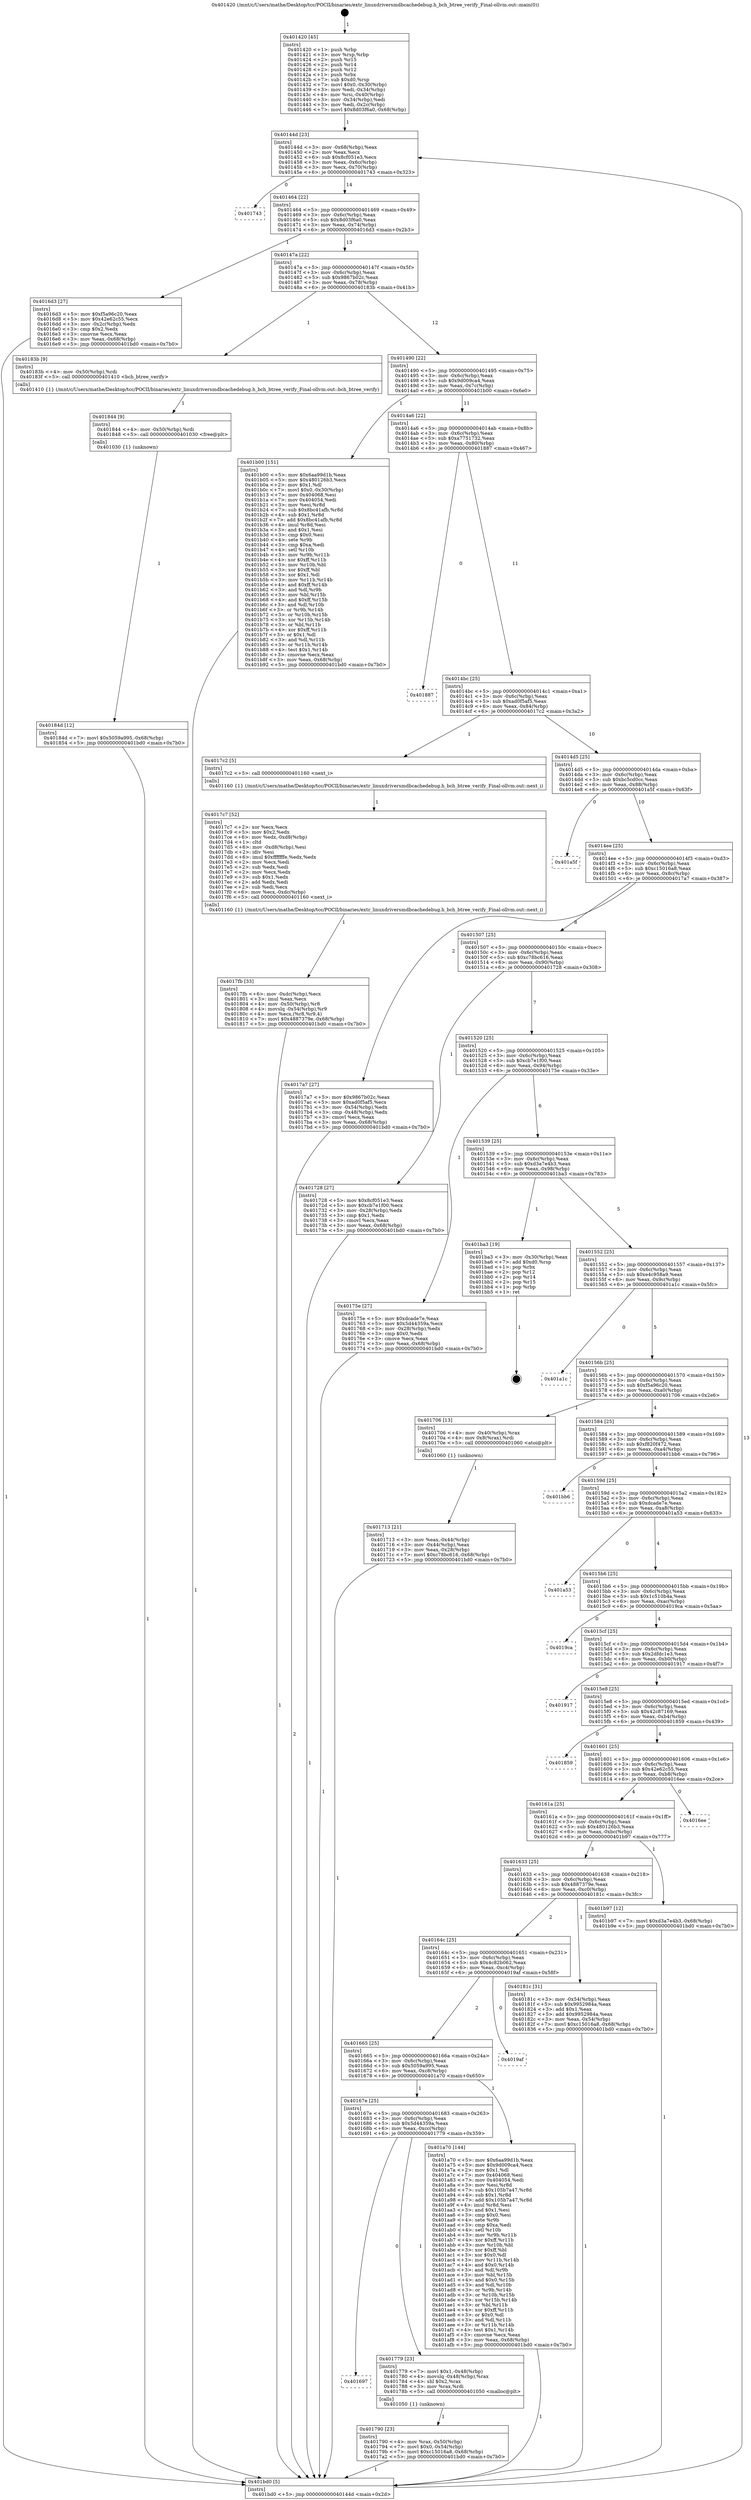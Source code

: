 digraph "0x401420" {
  label = "0x401420 (/mnt/c/Users/mathe/Desktop/tcc/POCII/binaries/extr_linuxdriversmdbcachedebug.h_bch_btree_verify_Final-ollvm.out::main(0))"
  labelloc = "t"
  node[shape=record]

  Entry [label="",width=0.3,height=0.3,shape=circle,fillcolor=black,style=filled]
  "0x40144d" [label="{
     0x40144d [23]\l
     | [instrs]\l
     &nbsp;&nbsp;0x40144d \<+3\>: mov -0x68(%rbp),%eax\l
     &nbsp;&nbsp;0x401450 \<+2\>: mov %eax,%ecx\l
     &nbsp;&nbsp;0x401452 \<+6\>: sub $0x8cf051e3,%ecx\l
     &nbsp;&nbsp;0x401458 \<+3\>: mov %eax,-0x6c(%rbp)\l
     &nbsp;&nbsp;0x40145b \<+3\>: mov %ecx,-0x70(%rbp)\l
     &nbsp;&nbsp;0x40145e \<+6\>: je 0000000000401743 \<main+0x323\>\l
  }"]
  "0x401743" [label="{
     0x401743\l
  }", style=dashed]
  "0x401464" [label="{
     0x401464 [22]\l
     | [instrs]\l
     &nbsp;&nbsp;0x401464 \<+5\>: jmp 0000000000401469 \<main+0x49\>\l
     &nbsp;&nbsp;0x401469 \<+3\>: mov -0x6c(%rbp),%eax\l
     &nbsp;&nbsp;0x40146c \<+5\>: sub $0x8d03f6a0,%eax\l
     &nbsp;&nbsp;0x401471 \<+3\>: mov %eax,-0x74(%rbp)\l
     &nbsp;&nbsp;0x401474 \<+6\>: je 00000000004016d3 \<main+0x2b3\>\l
  }"]
  Exit [label="",width=0.3,height=0.3,shape=circle,fillcolor=black,style=filled,peripheries=2]
  "0x4016d3" [label="{
     0x4016d3 [27]\l
     | [instrs]\l
     &nbsp;&nbsp;0x4016d3 \<+5\>: mov $0xf5a96c20,%eax\l
     &nbsp;&nbsp;0x4016d8 \<+5\>: mov $0x42e62c55,%ecx\l
     &nbsp;&nbsp;0x4016dd \<+3\>: mov -0x2c(%rbp),%edx\l
     &nbsp;&nbsp;0x4016e0 \<+3\>: cmp $0x2,%edx\l
     &nbsp;&nbsp;0x4016e3 \<+3\>: cmovne %ecx,%eax\l
     &nbsp;&nbsp;0x4016e6 \<+3\>: mov %eax,-0x68(%rbp)\l
     &nbsp;&nbsp;0x4016e9 \<+5\>: jmp 0000000000401bd0 \<main+0x7b0\>\l
  }"]
  "0x40147a" [label="{
     0x40147a [22]\l
     | [instrs]\l
     &nbsp;&nbsp;0x40147a \<+5\>: jmp 000000000040147f \<main+0x5f\>\l
     &nbsp;&nbsp;0x40147f \<+3\>: mov -0x6c(%rbp),%eax\l
     &nbsp;&nbsp;0x401482 \<+5\>: sub $0x9867b02c,%eax\l
     &nbsp;&nbsp;0x401487 \<+3\>: mov %eax,-0x78(%rbp)\l
     &nbsp;&nbsp;0x40148a \<+6\>: je 000000000040183b \<main+0x41b\>\l
  }"]
  "0x401bd0" [label="{
     0x401bd0 [5]\l
     | [instrs]\l
     &nbsp;&nbsp;0x401bd0 \<+5\>: jmp 000000000040144d \<main+0x2d\>\l
  }"]
  "0x401420" [label="{
     0x401420 [45]\l
     | [instrs]\l
     &nbsp;&nbsp;0x401420 \<+1\>: push %rbp\l
     &nbsp;&nbsp;0x401421 \<+3\>: mov %rsp,%rbp\l
     &nbsp;&nbsp;0x401424 \<+2\>: push %r15\l
     &nbsp;&nbsp;0x401426 \<+2\>: push %r14\l
     &nbsp;&nbsp;0x401428 \<+2\>: push %r12\l
     &nbsp;&nbsp;0x40142a \<+1\>: push %rbx\l
     &nbsp;&nbsp;0x40142b \<+7\>: sub $0xd0,%rsp\l
     &nbsp;&nbsp;0x401432 \<+7\>: movl $0x0,-0x30(%rbp)\l
     &nbsp;&nbsp;0x401439 \<+3\>: mov %edi,-0x34(%rbp)\l
     &nbsp;&nbsp;0x40143c \<+4\>: mov %rsi,-0x40(%rbp)\l
     &nbsp;&nbsp;0x401440 \<+3\>: mov -0x34(%rbp),%edi\l
     &nbsp;&nbsp;0x401443 \<+3\>: mov %edi,-0x2c(%rbp)\l
     &nbsp;&nbsp;0x401446 \<+7\>: movl $0x8d03f6a0,-0x68(%rbp)\l
  }"]
  "0x40184d" [label="{
     0x40184d [12]\l
     | [instrs]\l
     &nbsp;&nbsp;0x40184d \<+7\>: movl $0x5059a995,-0x68(%rbp)\l
     &nbsp;&nbsp;0x401854 \<+5\>: jmp 0000000000401bd0 \<main+0x7b0\>\l
  }"]
  "0x40183b" [label="{
     0x40183b [9]\l
     | [instrs]\l
     &nbsp;&nbsp;0x40183b \<+4\>: mov -0x50(%rbp),%rdi\l
     &nbsp;&nbsp;0x40183f \<+5\>: call 0000000000401410 \<bch_btree_verify\>\l
     | [calls]\l
     &nbsp;&nbsp;0x401410 \{1\} (/mnt/c/Users/mathe/Desktop/tcc/POCII/binaries/extr_linuxdriversmdbcachedebug.h_bch_btree_verify_Final-ollvm.out::bch_btree_verify)\l
  }"]
  "0x401490" [label="{
     0x401490 [22]\l
     | [instrs]\l
     &nbsp;&nbsp;0x401490 \<+5\>: jmp 0000000000401495 \<main+0x75\>\l
     &nbsp;&nbsp;0x401495 \<+3\>: mov -0x6c(%rbp),%eax\l
     &nbsp;&nbsp;0x401498 \<+5\>: sub $0x9d009ca4,%eax\l
     &nbsp;&nbsp;0x40149d \<+3\>: mov %eax,-0x7c(%rbp)\l
     &nbsp;&nbsp;0x4014a0 \<+6\>: je 0000000000401b00 \<main+0x6e0\>\l
  }"]
  "0x401844" [label="{
     0x401844 [9]\l
     | [instrs]\l
     &nbsp;&nbsp;0x401844 \<+4\>: mov -0x50(%rbp),%rdi\l
     &nbsp;&nbsp;0x401848 \<+5\>: call 0000000000401030 \<free@plt\>\l
     | [calls]\l
     &nbsp;&nbsp;0x401030 \{1\} (unknown)\l
  }"]
  "0x401b00" [label="{
     0x401b00 [151]\l
     | [instrs]\l
     &nbsp;&nbsp;0x401b00 \<+5\>: mov $0x6aa99d1b,%eax\l
     &nbsp;&nbsp;0x401b05 \<+5\>: mov $0x480126b3,%ecx\l
     &nbsp;&nbsp;0x401b0a \<+2\>: mov $0x1,%dl\l
     &nbsp;&nbsp;0x401b0c \<+7\>: movl $0x0,-0x30(%rbp)\l
     &nbsp;&nbsp;0x401b13 \<+7\>: mov 0x404068,%esi\l
     &nbsp;&nbsp;0x401b1a \<+7\>: mov 0x404054,%edi\l
     &nbsp;&nbsp;0x401b21 \<+3\>: mov %esi,%r8d\l
     &nbsp;&nbsp;0x401b24 \<+7\>: sub $0x8bc41afb,%r8d\l
     &nbsp;&nbsp;0x401b2b \<+4\>: sub $0x1,%r8d\l
     &nbsp;&nbsp;0x401b2f \<+7\>: add $0x8bc41afb,%r8d\l
     &nbsp;&nbsp;0x401b36 \<+4\>: imul %r8d,%esi\l
     &nbsp;&nbsp;0x401b3a \<+3\>: and $0x1,%esi\l
     &nbsp;&nbsp;0x401b3d \<+3\>: cmp $0x0,%esi\l
     &nbsp;&nbsp;0x401b40 \<+4\>: sete %r9b\l
     &nbsp;&nbsp;0x401b44 \<+3\>: cmp $0xa,%edi\l
     &nbsp;&nbsp;0x401b47 \<+4\>: setl %r10b\l
     &nbsp;&nbsp;0x401b4b \<+3\>: mov %r9b,%r11b\l
     &nbsp;&nbsp;0x401b4e \<+4\>: xor $0xff,%r11b\l
     &nbsp;&nbsp;0x401b52 \<+3\>: mov %r10b,%bl\l
     &nbsp;&nbsp;0x401b55 \<+3\>: xor $0xff,%bl\l
     &nbsp;&nbsp;0x401b58 \<+3\>: xor $0x1,%dl\l
     &nbsp;&nbsp;0x401b5b \<+3\>: mov %r11b,%r14b\l
     &nbsp;&nbsp;0x401b5e \<+4\>: and $0xff,%r14b\l
     &nbsp;&nbsp;0x401b62 \<+3\>: and %dl,%r9b\l
     &nbsp;&nbsp;0x401b65 \<+3\>: mov %bl,%r15b\l
     &nbsp;&nbsp;0x401b68 \<+4\>: and $0xff,%r15b\l
     &nbsp;&nbsp;0x401b6c \<+3\>: and %dl,%r10b\l
     &nbsp;&nbsp;0x401b6f \<+3\>: or %r9b,%r14b\l
     &nbsp;&nbsp;0x401b72 \<+3\>: or %r10b,%r15b\l
     &nbsp;&nbsp;0x401b75 \<+3\>: xor %r15b,%r14b\l
     &nbsp;&nbsp;0x401b78 \<+3\>: or %bl,%r11b\l
     &nbsp;&nbsp;0x401b7b \<+4\>: xor $0xff,%r11b\l
     &nbsp;&nbsp;0x401b7f \<+3\>: or $0x1,%dl\l
     &nbsp;&nbsp;0x401b82 \<+3\>: and %dl,%r11b\l
     &nbsp;&nbsp;0x401b85 \<+3\>: or %r11b,%r14b\l
     &nbsp;&nbsp;0x401b88 \<+4\>: test $0x1,%r14b\l
     &nbsp;&nbsp;0x401b8c \<+3\>: cmovne %ecx,%eax\l
     &nbsp;&nbsp;0x401b8f \<+3\>: mov %eax,-0x68(%rbp)\l
     &nbsp;&nbsp;0x401b92 \<+5\>: jmp 0000000000401bd0 \<main+0x7b0\>\l
  }"]
  "0x4014a6" [label="{
     0x4014a6 [22]\l
     | [instrs]\l
     &nbsp;&nbsp;0x4014a6 \<+5\>: jmp 00000000004014ab \<main+0x8b\>\l
     &nbsp;&nbsp;0x4014ab \<+3\>: mov -0x6c(%rbp),%eax\l
     &nbsp;&nbsp;0x4014ae \<+5\>: sub $0xa7751732,%eax\l
     &nbsp;&nbsp;0x4014b3 \<+3\>: mov %eax,-0x80(%rbp)\l
     &nbsp;&nbsp;0x4014b6 \<+6\>: je 0000000000401887 \<main+0x467\>\l
  }"]
  "0x4017fb" [label="{
     0x4017fb [33]\l
     | [instrs]\l
     &nbsp;&nbsp;0x4017fb \<+6\>: mov -0xdc(%rbp),%ecx\l
     &nbsp;&nbsp;0x401801 \<+3\>: imul %eax,%ecx\l
     &nbsp;&nbsp;0x401804 \<+4\>: mov -0x50(%rbp),%r8\l
     &nbsp;&nbsp;0x401808 \<+4\>: movslq -0x54(%rbp),%r9\l
     &nbsp;&nbsp;0x40180c \<+4\>: mov %ecx,(%r8,%r9,4)\l
     &nbsp;&nbsp;0x401810 \<+7\>: movl $0x4887379e,-0x68(%rbp)\l
     &nbsp;&nbsp;0x401817 \<+5\>: jmp 0000000000401bd0 \<main+0x7b0\>\l
  }"]
  "0x401887" [label="{
     0x401887\l
  }", style=dashed]
  "0x4014bc" [label="{
     0x4014bc [25]\l
     | [instrs]\l
     &nbsp;&nbsp;0x4014bc \<+5\>: jmp 00000000004014c1 \<main+0xa1\>\l
     &nbsp;&nbsp;0x4014c1 \<+3\>: mov -0x6c(%rbp),%eax\l
     &nbsp;&nbsp;0x4014c4 \<+5\>: sub $0xad0f5af5,%eax\l
     &nbsp;&nbsp;0x4014c9 \<+6\>: mov %eax,-0x84(%rbp)\l
     &nbsp;&nbsp;0x4014cf \<+6\>: je 00000000004017c2 \<main+0x3a2\>\l
  }"]
  "0x4017c7" [label="{
     0x4017c7 [52]\l
     | [instrs]\l
     &nbsp;&nbsp;0x4017c7 \<+2\>: xor %ecx,%ecx\l
     &nbsp;&nbsp;0x4017c9 \<+5\>: mov $0x2,%edx\l
     &nbsp;&nbsp;0x4017ce \<+6\>: mov %edx,-0xd8(%rbp)\l
     &nbsp;&nbsp;0x4017d4 \<+1\>: cltd\l
     &nbsp;&nbsp;0x4017d5 \<+6\>: mov -0xd8(%rbp),%esi\l
     &nbsp;&nbsp;0x4017db \<+2\>: idiv %esi\l
     &nbsp;&nbsp;0x4017dd \<+6\>: imul $0xfffffffe,%edx,%edx\l
     &nbsp;&nbsp;0x4017e3 \<+2\>: mov %ecx,%edi\l
     &nbsp;&nbsp;0x4017e5 \<+2\>: sub %edx,%edi\l
     &nbsp;&nbsp;0x4017e7 \<+2\>: mov %ecx,%edx\l
     &nbsp;&nbsp;0x4017e9 \<+3\>: sub $0x1,%edx\l
     &nbsp;&nbsp;0x4017ec \<+2\>: add %edx,%edi\l
     &nbsp;&nbsp;0x4017ee \<+2\>: sub %edi,%ecx\l
     &nbsp;&nbsp;0x4017f0 \<+6\>: mov %ecx,-0xdc(%rbp)\l
     &nbsp;&nbsp;0x4017f6 \<+5\>: call 0000000000401160 \<next_i\>\l
     | [calls]\l
     &nbsp;&nbsp;0x401160 \{1\} (/mnt/c/Users/mathe/Desktop/tcc/POCII/binaries/extr_linuxdriversmdbcachedebug.h_bch_btree_verify_Final-ollvm.out::next_i)\l
  }"]
  "0x4017c2" [label="{
     0x4017c2 [5]\l
     | [instrs]\l
     &nbsp;&nbsp;0x4017c2 \<+5\>: call 0000000000401160 \<next_i\>\l
     | [calls]\l
     &nbsp;&nbsp;0x401160 \{1\} (/mnt/c/Users/mathe/Desktop/tcc/POCII/binaries/extr_linuxdriversmdbcachedebug.h_bch_btree_verify_Final-ollvm.out::next_i)\l
  }"]
  "0x4014d5" [label="{
     0x4014d5 [25]\l
     | [instrs]\l
     &nbsp;&nbsp;0x4014d5 \<+5\>: jmp 00000000004014da \<main+0xba\>\l
     &nbsp;&nbsp;0x4014da \<+3\>: mov -0x6c(%rbp),%eax\l
     &nbsp;&nbsp;0x4014dd \<+5\>: sub $0xbc5cd0cc,%eax\l
     &nbsp;&nbsp;0x4014e2 \<+6\>: mov %eax,-0x88(%rbp)\l
     &nbsp;&nbsp;0x4014e8 \<+6\>: je 0000000000401a5f \<main+0x63f\>\l
  }"]
  "0x401790" [label="{
     0x401790 [23]\l
     | [instrs]\l
     &nbsp;&nbsp;0x401790 \<+4\>: mov %rax,-0x50(%rbp)\l
     &nbsp;&nbsp;0x401794 \<+7\>: movl $0x0,-0x54(%rbp)\l
     &nbsp;&nbsp;0x40179b \<+7\>: movl $0xc15016a8,-0x68(%rbp)\l
     &nbsp;&nbsp;0x4017a2 \<+5\>: jmp 0000000000401bd0 \<main+0x7b0\>\l
  }"]
  "0x401a5f" [label="{
     0x401a5f\l
  }", style=dashed]
  "0x4014ee" [label="{
     0x4014ee [25]\l
     | [instrs]\l
     &nbsp;&nbsp;0x4014ee \<+5\>: jmp 00000000004014f3 \<main+0xd3\>\l
     &nbsp;&nbsp;0x4014f3 \<+3\>: mov -0x6c(%rbp),%eax\l
     &nbsp;&nbsp;0x4014f6 \<+5\>: sub $0xc15016a8,%eax\l
     &nbsp;&nbsp;0x4014fb \<+6\>: mov %eax,-0x8c(%rbp)\l
     &nbsp;&nbsp;0x401501 \<+6\>: je 00000000004017a7 \<main+0x387\>\l
  }"]
  "0x401697" [label="{
     0x401697\l
  }", style=dashed]
  "0x4017a7" [label="{
     0x4017a7 [27]\l
     | [instrs]\l
     &nbsp;&nbsp;0x4017a7 \<+5\>: mov $0x9867b02c,%eax\l
     &nbsp;&nbsp;0x4017ac \<+5\>: mov $0xad0f5af5,%ecx\l
     &nbsp;&nbsp;0x4017b1 \<+3\>: mov -0x54(%rbp),%edx\l
     &nbsp;&nbsp;0x4017b4 \<+3\>: cmp -0x48(%rbp),%edx\l
     &nbsp;&nbsp;0x4017b7 \<+3\>: cmovl %ecx,%eax\l
     &nbsp;&nbsp;0x4017ba \<+3\>: mov %eax,-0x68(%rbp)\l
     &nbsp;&nbsp;0x4017bd \<+5\>: jmp 0000000000401bd0 \<main+0x7b0\>\l
  }"]
  "0x401507" [label="{
     0x401507 [25]\l
     | [instrs]\l
     &nbsp;&nbsp;0x401507 \<+5\>: jmp 000000000040150c \<main+0xec\>\l
     &nbsp;&nbsp;0x40150c \<+3\>: mov -0x6c(%rbp),%eax\l
     &nbsp;&nbsp;0x40150f \<+5\>: sub $0xc78bc616,%eax\l
     &nbsp;&nbsp;0x401514 \<+6\>: mov %eax,-0x90(%rbp)\l
     &nbsp;&nbsp;0x40151a \<+6\>: je 0000000000401728 \<main+0x308\>\l
  }"]
  "0x401779" [label="{
     0x401779 [23]\l
     | [instrs]\l
     &nbsp;&nbsp;0x401779 \<+7\>: movl $0x1,-0x48(%rbp)\l
     &nbsp;&nbsp;0x401780 \<+4\>: movslq -0x48(%rbp),%rax\l
     &nbsp;&nbsp;0x401784 \<+4\>: shl $0x2,%rax\l
     &nbsp;&nbsp;0x401788 \<+3\>: mov %rax,%rdi\l
     &nbsp;&nbsp;0x40178b \<+5\>: call 0000000000401050 \<malloc@plt\>\l
     | [calls]\l
     &nbsp;&nbsp;0x401050 \{1\} (unknown)\l
  }"]
  "0x401728" [label="{
     0x401728 [27]\l
     | [instrs]\l
     &nbsp;&nbsp;0x401728 \<+5\>: mov $0x8cf051e3,%eax\l
     &nbsp;&nbsp;0x40172d \<+5\>: mov $0xcb7e1f00,%ecx\l
     &nbsp;&nbsp;0x401732 \<+3\>: mov -0x28(%rbp),%edx\l
     &nbsp;&nbsp;0x401735 \<+3\>: cmp $0x1,%edx\l
     &nbsp;&nbsp;0x401738 \<+3\>: cmovl %ecx,%eax\l
     &nbsp;&nbsp;0x40173b \<+3\>: mov %eax,-0x68(%rbp)\l
     &nbsp;&nbsp;0x40173e \<+5\>: jmp 0000000000401bd0 \<main+0x7b0\>\l
  }"]
  "0x401520" [label="{
     0x401520 [25]\l
     | [instrs]\l
     &nbsp;&nbsp;0x401520 \<+5\>: jmp 0000000000401525 \<main+0x105\>\l
     &nbsp;&nbsp;0x401525 \<+3\>: mov -0x6c(%rbp),%eax\l
     &nbsp;&nbsp;0x401528 \<+5\>: sub $0xcb7e1f00,%eax\l
     &nbsp;&nbsp;0x40152d \<+6\>: mov %eax,-0x94(%rbp)\l
     &nbsp;&nbsp;0x401533 \<+6\>: je 000000000040175e \<main+0x33e\>\l
  }"]
  "0x40167e" [label="{
     0x40167e [25]\l
     | [instrs]\l
     &nbsp;&nbsp;0x40167e \<+5\>: jmp 0000000000401683 \<main+0x263\>\l
     &nbsp;&nbsp;0x401683 \<+3\>: mov -0x6c(%rbp),%eax\l
     &nbsp;&nbsp;0x401686 \<+5\>: sub $0x5d44359a,%eax\l
     &nbsp;&nbsp;0x40168b \<+6\>: mov %eax,-0xcc(%rbp)\l
     &nbsp;&nbsp;0x401691 \<+6\>: je 0000000000401779 \<main+0x359\>\l
  }"]
  "0x40175e" [label="{
     0x40175e [27]\l
     | [instrs]\l
     &nbsp;&nbsp;0x40175e \<+5\>: mov $0xdcade7e,%eax\l
     &nbsp;&nbsp;0x401763 \<+5\>: mov $0x5d44359a,%ecx\l
     &nbsp;&nbsp;0x401768 \<+3\>: mov -0x28(%rbp),%edx\l
     &nbsp;&nbsp;0x40176b \<+3\>: cmp $0x0,%edx\l
     &nbsp;&nbsp;0x40176e \<+3\>: cmove %ecx,%eax\l
     &nbsp;&nbsp;0x401771 \<+3\>: mov %eax,-0x68(%rbp)\l
     &nbsp;&nbsp;0x401774 \<+5\>: jmp 0000000000401bd0 \<main+0x7b0\>\l
  }"]
  "0x401539" [label="{
     0x401539 [25]\l
     | [instrs]\l
     &nbsp;&nbsp;0x401539 \<+5\>: jmp 000000000040153e \<main+0x11e\>\l
     &nbsp;&nbsp;0x40153e \<+3\>: mov -0x6c(%rbp),%eax\l
     &nbsp;&nbsp;0x401541 \<+5\>: sub $0xd3a7e4b3,%eax\l
     &nbsp;&nbsp;0x401546 \<+6\>: mov %eax,-0x98(%rbp)\l
     &nbsp;&nbsp;0x40154c \<+6\>: je 0000000000401ba3 \<main+0x783\>\l
  }"]
  "0x401a70" [label="{
     0x401a70 [144]\l
     | [instrs]\l
     &nbsp;&nbsp;0x401a70 \<+5\>: mov $0x6aa99d1b,%eax\l
     &nbsp;&nbsp;0x401a75 \<+5\>: mov $0x9d009ca4,%ecx\l
     &nbsp;&nbsp;0x401a7a \<+2\>: mov $0x1,%dl\l
     &nbsp;&nbsp;0x401a7c \<+7\>: mov 0x404068,%esi\l
     &nbsp;&nbsp;0x401a83 \<+7\>: mov 0x404054,%edi\l
     &nbsp;&nbsp;0x401a8a \<+3\>: mov %esi,%r8d\l
     &nbsp;&nbsp;0x401a8d \<+7\>: sub $0x105b7a47,%r8d\l
     &nbsp;&nbsp;0x401a94 \<+4\>: sub $0x1,%r8d\l
     &nbsp;&nbsp;0x401a98 \<+7\>: add $0x105b7a47,%r8d\l
     &nbsp;&nbsp;0x401a9f \<+4\>: imul %r8d,%esi\l
     &nbsp;&nbsp;0x401aa3 \<+3\>: and $0x1,%esi\l
     &nbsp;&nbsp;0x401aa6 \<+3\>: cmp $0x0,%esi\l
     &nbsp;&nbsp;0x401aa9 \<+4\>: sete %r9b\l
     &nbsp;&nbsp;0x401aad \<+3\>: cmp $0xa,%edi\l
     &nbsp;&nbsp;0x401ab0 \<+4\>: setl %r10b\l
     &nbsp;&nbsp;0x401ab4 \<+3\>: mov %r9b,%r11b\l
     &nbsp;&nbsp;0x401ab7 \<+4\>: xor $0xff,%r11b\l
     &nbsp;&nbsp;0x401abb \<+3\>: mov %r10b,%bl\l
     &nbsp;&nbsp;0x401abe \<+3\>: xor $0xff,%bl\l
     &nbsp;&nbsp;0x401ac1 \<+3\>: xor $0x0,%dl\l
     &nbsp;&nbsp;0x401ac4 \<+3\>: mov %r11b,%r14b\l
     &nbsp;&nbsp;0x401ac7 \<+4\>: and $0x0,%r14b\l
     &nbsp;&nbsp;0x401acb \<+3\>: and %dl,%r9b\l
     &nbsp;&nbsp;0x401ace \<+3\>: mov %bl,%r15b\l
     &nbsp;&nbsp;0x401ad1 \<+4\>: and $0x0,%r15b\l
     &nbsp;&nbsp;0x401ad5 \<+3\>: and %dl,%r10b\l
     &nbsp;&nbsp;0x401ad8 \<+3\>: or %r9b,%r14b\l
     &nbsp;&nbsp;0x401adb \<+3\>: or %r10b,%r15b\l
     &nbsp;&nbsp;0x401ade \<+3\>: xor %r15b,%r14b\l
     &nbsp;&nbsp;0x401ae1 \<+3\>: or %bl,%r11b\l
     &nbsp;&nbsp;0x401ae4 \<+4\>: xor $0xff,%r11b\l
     &nbsp;&nbsp;0x401ae8 \<+3\>: or $0x0,%dl\l
     &nbsp;&nbsp;0x401aeb \<+3\>: and %dl,%r11b\l
     &nbsp;&nbsp;0x401aee \<+3\>: or %r11b,%r14b\l
     &nbsp;&nbsp;0x401af1 \<+4\>: test $0x1,%r14b\l
     &nbsp;&nbsp;0x401af5 \<+3\>: cmovne %ecx,%eax\l
     &nbsp;&nbsp;0x401af8 \<+3\>: mov %eax,-0x68(%rbp)\l
     &nbsp;&nbsp;0x401afb \<+5\>: jmp 0000000000401bd0 \<main+0x7b0\>\l
  }"]
  "0x401ba3" [label="{
     0x401ba3 [19]\l
     | [instrs]\l
     &nbsp;&nbsp;0x401ba3 \<+3\>: mov -0x30(%rbp),%eax\l
     &nbsp;&nbsp;0x401ba6 \<+7\>: add $0xd0,%rsp\l
     &nbsp;&nbsp;0x401bad \<+1\>: pop %rbx\l
     &nbsp;&nbsp;0x401bae \<+2\>: pop %r12\l
     &nbsp;&nbsp;0x401bb0 \<+2\>: pop %r14\l
     &nbsp;&nbsp;0x401bb2 \<+2\>: pop %r15\l
     &nbsp;&nbsp;0x401bb4 \<+1\>: pop %rbp\l
     &nbsp;&nbsp;0x401bb5 \<+1\>: ret\l
  }"]
  "0x401552" [label="{
     0x401552 [25]\l
     | [instrs]\l
     &nbsp;&nbsp;0x401552 \<+5\>: jmp 0000000000401557 \<main+0x137\>\l
     &nbsp;&nbsp;0x401557 \<+3\>: mov -0x6c(%rbp),%eax\l
     &nbsp;&nbsp;0x40155a \<+5\>: sub $0xe4c958a9,%eax\l
     &nbsp;&nbsp;0x40155f \<+6\>: mov %eax,-0x9c(%rbp)\l
     &nbsp;&nbsp;0x401565 \<+6\>: je 0000000000401a1c \<main+0x5fc\>\l
  }"]
  "0x401665" [label="{
     0x401665 [25]\l
     | [instrs]\l
     &nbsp;&nbsp;0x401665 \<+5\>: jmp 000000000040166a \<main+0x24a\>\l
     &nbsp;&nbsp;0x40166a \<+3\>: mov -0x6c(%rbp),%eax\l
     &nbsp;&nbsp;0x40166d \<+5\>: sub $0x5059a995,%eax\l
     &nbsp;&nbsp;0x401672 \<+6\>: mov %eax,-0xc8(%rbp)\l
     &nbsp;&nbsp;0x401678 \<+6\>: je 0000000000401a70 \<main+0x650\>\l
  }"]
  "0x401a1c" [label="{
     0x401a1c\l
  }", style=dashed]
  "0x40156b" [label="{
     0x40156b [25]\l
     | [instrs]\l
     &nbsp;&nbsp;0x40156b \<+5\>: jmp 0000000000401570 \<main+0x150\>\l
     &nbsp;&nbsp;0x401570 \<+3\>: mov -0x6c(%rbp),%eax\l
     &nbsp;&nbsp;0x401573 \<+5\>: sub $0xf5a96c20,%eax\l
     &nbsp;&nbsp;0x401578 \<+6\>: mov %eax,-0xa0(%rbp)\l
     &nbsp;&nbsp;0x40157e \<+6\>: je 0000000000401706 \<main+0x2e6\>\l
  }"]
  "0x4019af" [label="{
     0x4019af\l
  }", style=dashed]
  "0x401706" [label="{
     0x401706 [13]\l
     | [instrs]\l
     &nbsp;&nbsp;0x401706 \<+4\>: mov -0x40(%rbp),%rax\l
     &nbsp;&nbsp;0x40170a \<+4\>: mov 0x8(%rax),%rdi\l
     &nbsp;&nbsp;0x40170e \<+5\>: call 0000000000401060 \<atoi@plt\>\l
     | [calls]\l
     &nbsp;&nbsp;0x401060 \{1\} (unknown)\l
  }"]
  "0x401584" [label="{
     0x401584 [25]\l
     | [instrs]\l
     &nbsp;&nbsp;0x401584 \<+5\>: jmp 0000000000401589 \<main+0x169\>\l
     &nbsp;&nbsp;0x401589 \<+3\>: mov -0x6c(%rbp),%eax\l
     &nbsp;&nbsp;0x40158c \<+5\>: sub $0xf820f472,%eax\l
     &nbsp;&nbsp;0x401591 \<+6\>: mov %eax,-0xa4(%rbp)\l
     &nbsp;&nbsp;0x401597 \<+6\>: je 0000000000401bb6 \<main+0x796\>\l
  }"]
  "0x401713" [label="{
     0x401713 [21]\l
     | [instrs]\l
     &nbsp;&nbsp;0x401713 \<+3\>: mov %eax,-0x44(%rbp)\l
     &nbsp;&nbsp;0x401716 \<+3\>: mov -0x44(%rbp),%eax\l
     &nbsp;&nbsp;0x401719 \<+3\>: mov %eax,-0x28(%rbp)\l
     &nbsp;&nbsp;0x40171c \<+7\>: movl $0xc78bc616,-0x68(%rbp)\l
     &nbsp;&nbsp;0x401723 \<+5\>: jmp 0000000000401bd0 \<main+0x7b0\>\l
  }"]
  "0x40164c" [label="{
     0x40164c [25]\l
     | [instrs]\l
     &nbsp;&nbsp;0x40164c \<+5\>: jmp 0000000000401651 \<main+0x231\>\l
     &nbsp;&nbsp;0x401651 \<+3\>: mov -0x6c(%rbp),%eax\l
     &nbsp;&nbsp;0x401654 \<+5\>: sub $0x4c82b062,%eax\l
     &nbsp;&nbsp;0x401659 \<+6\>: mov %eax,-0xc4(%rbp)\l
     &nbsp;&nbsp;0x40165f \<+6\>: je 00000000004019af \<main+0x58f\>\l
  }"]
  "0x401bb6" [label="{
     0x401bb6\l
  }", style=dashed]
  "0x40159d" [label="{
     0x40159d [25]\l
     | [instrs]\l
     &nbsp;&nbsp;0x40159d \<+5\>: jmp 00000000004015a2 \<main+0x182\>\l
     &nbsp;&nbsp;0x4015a2 \<+3\>: mov -0x6c(%rbp),%eax\l
     &nbsp;&nbsp;0x4015a5 \<+5\>: sub $0xdcade7e,%eax\l
     &nbsp;&nbsp;0x4015aa \<+6\>: mov %eax,-0xa8(%rbp)\l
     &nbsp;&nbsp;0x4015b0 \<+6\>: je 0000000000401a53 \<main+0x633\>\l
  }"]
  "0x40181c" [label="{
     0x40181c [31]\l
     | [instrs]\l
     &nbsp;&nbsp;0x40181c \<+3\>: mov -0x54(%rbp),%eax\l
     &nbsp;&nbsp;0x40181f \<+5\>: sub $0x9952984a,%eax\l
     &nbsp;&nbsp;0x401824 \<+3\>: add $0x1,%eax\l
     &nbsp;&nbsp;0x401827 \<+5\>: add $0x9952984a,%eax\l
     &nbsp;&nbsp;0x40182c \<+3\>: mov %eax,-0x54(%rbp)\l
     &nbsp;&nbsp;0x40182f \<+7\>: movl $0xc15016a8,-0x68(%rbp)\l
     &nbsp;&nbsp;0x401836 \<+5\>: jmp 0000000000401bd0 \<main+0x7b0\>\l
  }"]
  "0x401a53" [label="{
     0x401a53\l
  }", style=dashed]
  "0x4015b6" [label="{
     0x4015b6 [25]\l
     | [instrs]\l
     &nbsp;&nbsp;0x4015b6 \<+5\>: jmp 00000000004015bb \<main+0x19b\>\l
     &nbsp;&nbsp;0x4015bb \<+3\>: mov -0x6c(%rbp),%eax\l
     &nbsp;&nbsp;0x4015be \<+5\>: sub $0x1c510b4a,%eax\l
     &nbsp;&nbsp;0x4015c3 \<+6\>: mov %eax,-0xac(%rbp)\l
     &nbsp;&nbsp;0x4015c9 \<+6\>: je 00000000004019ca \<main+0x5aa\>\l
  }"]
  "0x401633" [label="{
     0x401633 [25]\l
     | [instrs]\l
     &nbsp;&nbsp;0x401633 \<+5\>: jmp 0000000000401638 \<main+0x218\>\l
     &nbsp;&nbsp;0x401638 \<+3\>: mov -0x6c(%rbp),%eax\l
     &nbsp;&nbsp;0x40163b \<+5\>: sub $0x4887379e,%eax\l
     &nbsp;&nbsp;0x401640 \<+6\>: mov %eax,-0xc0(%rbp)\l
     &nbsp;&nbsp;0x401646 \<+6\>: je 000000000040181c \<main+0x3fc\>\l
  }"]
  "0x4019ca" [label="{
     0x4019ca\l
  }", style=dashed]
  "0x4015cf" [label="{
     0x4015cf [25]\l
     | [instrs]\l
     &nbsp;&nbsp;0x4015cf \<+5\>: jmp 00000000004015d4 \<main+0x1b4\>\l
     &nbsp;&nbsp;0x4015d4 \<+3\>: mov -0x6c(%rbp),%eax\l
     &nbsp;&nbsp;0x4015d7 \<+5\>: sub $0x2dfdc1e3,%eax\l
     &nbsp;&nbsp;0x4015dc \<+6\>: mov %eax,-0xb0(%rbp)\l
     &nbsp;&nbsp;0x4015e2 \<+6\>: je 0000000000401917 \<main+0x4f7\>\l
  }"]
  "0x401b97" [label="{
     0x401b97 [12]\l
     | [instrs]\l
     &nbsp;&nbsp;0x401b97 \<+7\>: movl $0xd3a7e4b3,-0x68(%rbp)\l
     &nbsp;&nbsp;0x401b9e \<+5\>: jmp 0000000000401bd0 \<main+0x7b0\>\l
  }"]
  "0x401917" [label="{
     0x401917\l
  }", style=dashed]
  "0x4015e8" [label="{
     0x4015e8 [25]\l
     | [instrs]\l
     &nbsp;&nbsp;0x4015e8 \<+5\>: jmp 00000000004015ed \<main+0x1cd\>\l
     &nbsp;&nbsp;0x4015ed \<+3\>: mov -0x6c(%rbp),%eax\l
     &nbsp;&nbsp;0x4015f0 \<+5\>: sub $0x42c87169,%eax\l
     &nbsp;&nbsp;0x4015f5 \<+6\>: mov %eax,-0xb4(%rbp)\l
     &nbsp;&nbsp;0x4015fb \<+6\>: je 0000000000401859 \<main+0x439\>\l
  }"]
  "0x40161a" [label="{
     0x40161a [25]\l
     | [instrs]\l
     &nbsp;&nbsp;0x40161a \<+5\>: jmp 000000000040161f \<main+0x1ff\>\l
     &nbsp;&nbsp;0x40161f \<+3\>: mov -0x6c(%rbp),%eax\l
     &nbsp;&nbsp;0x401622 \<+5\>: sub $0x480126b3,%eax\l
     &nbsp;&nbsp;0x401627 \<+6\>: mov %eax,-0xbc(%rbp)\l
     &nbsp;&nbsp;0x40162d \<+6\>: je 0000000000401b97 \<main+0x777\>\l
  }"]
  "0x401859" [label="{
     0x401859\l
  }", style=dashed]
  "0x401601" [label="{
     0x401601 [25]\l
     | [instrs]\l
     &nbsp;&nbsp;0x401601 \<+5\>: jmp 0000000000401606 \<main+0x1e6\>\l
     &nbsp;&nbsp;0x401606 \<+3\>: mov -0x6c(%rbp),%eax\l
     &nbsp;&nbsp;0x401609 \<+5\>: sub $0x42e62c55,%eax\l
     &nbsp;&nbsp;0x40160e \<+6\>: mov %eax,-0xb8(%rbp)\l
     &nbsp;&nbsp;0x401614 \<+6\>: je 00000000004016ee \<main+0x2ce\>\l
  }"]
  "0x4016ee" [label="{
     0x4016ee\l
  }", style=dashed]
  Entry -> "0x401420" [label=" 1"]
  "0x40144d" -> "0x401743" [label=" 0"]
  "0x40144d" -> "0x401464" [label=" 14"]
  "0x401ba3" -> Exit [label=" 1"]
  "0x401464" -> "0x4016d3" [label=" 1"]
  "0x401464" -> "0x40147a" [label=" 13"]
  "0x4016d3" -> "0x401bd0" [label=" 1"]
  "0x401420" -> "0x40144d" [label=" 1"]
  "0x401bd0" -> "0x40144d" [label=" 13"]
  "0x401b97" -> "0x401bd0" [label=" 1"]
  "0x40147a" -> "0x40183b" [label=" 1"]
  "0x40147a" -> "0x401490" [label=" 12"]
  "0x401b00" -> "0x401bd0" [label=" 1"]
  "0x401490" -> "0x401b00" [label=" 1"]
  "0x401490" -> "0x4014a6" [label=" 11"]
  "0x401a70" -> "0x401bd0" [label=" 1"]
  "0x4014a6" -> "0x401887" [label=" 0"]
  "0x4014a6" -> "0x4014bc" [label=" 11"]
  "0x40184d" -> "0x401bd0" [label=" 1"]
  "0x4014bc" -> "0x4017c2" [label=" 1"]
  "0x4014bc" -> "0x4014d5" [label=" 10"]
  "0x401844" -> "0x40184d" [label=" 1"]
  "0x4014d5" -> "0x401a5f" [label=" 0"]
  "0x4014d5" -> "0x4014ee" [label=" 10"]
  "0x40183b" -> "0x401844" [label=" 1"]
  "0x4014ee" -> "0x4017a7" [label=" 2"]
  "0x4014ee" -> "0x401507" [label=" 8"]
  "0x40181c" -> "0x401bd0" [label=" 1"]
  "0x401507" -> "0x401728" [label=" 1"]
  "0x401507" -> "0x401520" [label=" 7"]
  "0x4017fb" -> "0x401bd0" [label=" 1"]
  "0x401520" -> "0x40175e" [label=" 1"]
  "0x401520" -> "0x401539" [label=" 6"]
  "0x4017c2" -> "0x4017c7" [label=" 1"]
  "0x401539" -> "0x401ba3" [label=" 1"]
  "0x401539" -> "0x401552" [label=" 5"]
  "0x4017a7" -> "0x401bd0" [label=" 2"]
  "0x401552" -> "0x401a1c" [label=" 0"]
  "0x401552" -> "0x40156b" [label=" 5"]
  "0x401779" -> "0x401790" [label=" 1"]
  "0x40156b" -> "0x401706" [label=" 1"]
  "0x40156b" -> "0x401584" [label=" 4"]
  "0x401706" -> "0x401713" [label=" 1"]
  "0x401713" -> "0x401bd0" [label=" 1"]
  "0x401728" -> "0x401bd0" [label=" 1"]
  "0x40175e" -> "0x401bd0" [label=" 1"]
  "0x40167e" -> "0x401697" [label=" 0"]
  "0x401584" -> "0x401bb6" [label=" 0"]
  "0x401584" -> "0x40159d" [label=" 4"]
  "0x4017c7" -> "0x4017fb" [label=" 1"]
  "0x40159d" -> "0x401a53" [label=" 0"]
  "0x40159d" -> "0x4015b6" [label=" 4"]
  "0x401665" -> "0x40167e" [label=" 1"]
  "0x4015b6" -> "0x4019ca" [label=" 0"]
  "0x4015b6" -> "0x4015cf" [label=" 4"]
  "0x401790" -> "0x401bd0" [label=" 1"]
  "0x4015cf" -> "0x401917" [label=" 0"]
  "0x4015cf" -> "0x4015e8" [label=" 4"]
  "0x40164c" -> "0x401665" [label=" 2"]
  "0x4015e8" -> "0x401859" [label=" 0"]
  "0x4015e8" -> "0x401601" [label=" 4"]
  "0x40167e" -> "0x401779" [label=" 1"]
  "0x401601" -> "0x4016ee" [label=" 0"]
  "0x401601" -> "0x40161a" [label=" 4"]
  "0x40164c" -> "0x4019af" [label=" 0"]
  "0x40161a" -> "0x401b97" [label=" 1"]
  "0x40161a" -> "0x401633" [label=" 3"]
  "0x401665" -> "0x401a70" [label=" 1"]
  "0x401633" -> "0x40181c" [label=" 1"]
  "0x401633" -> "0x40164c" [label=" 2"]
}
